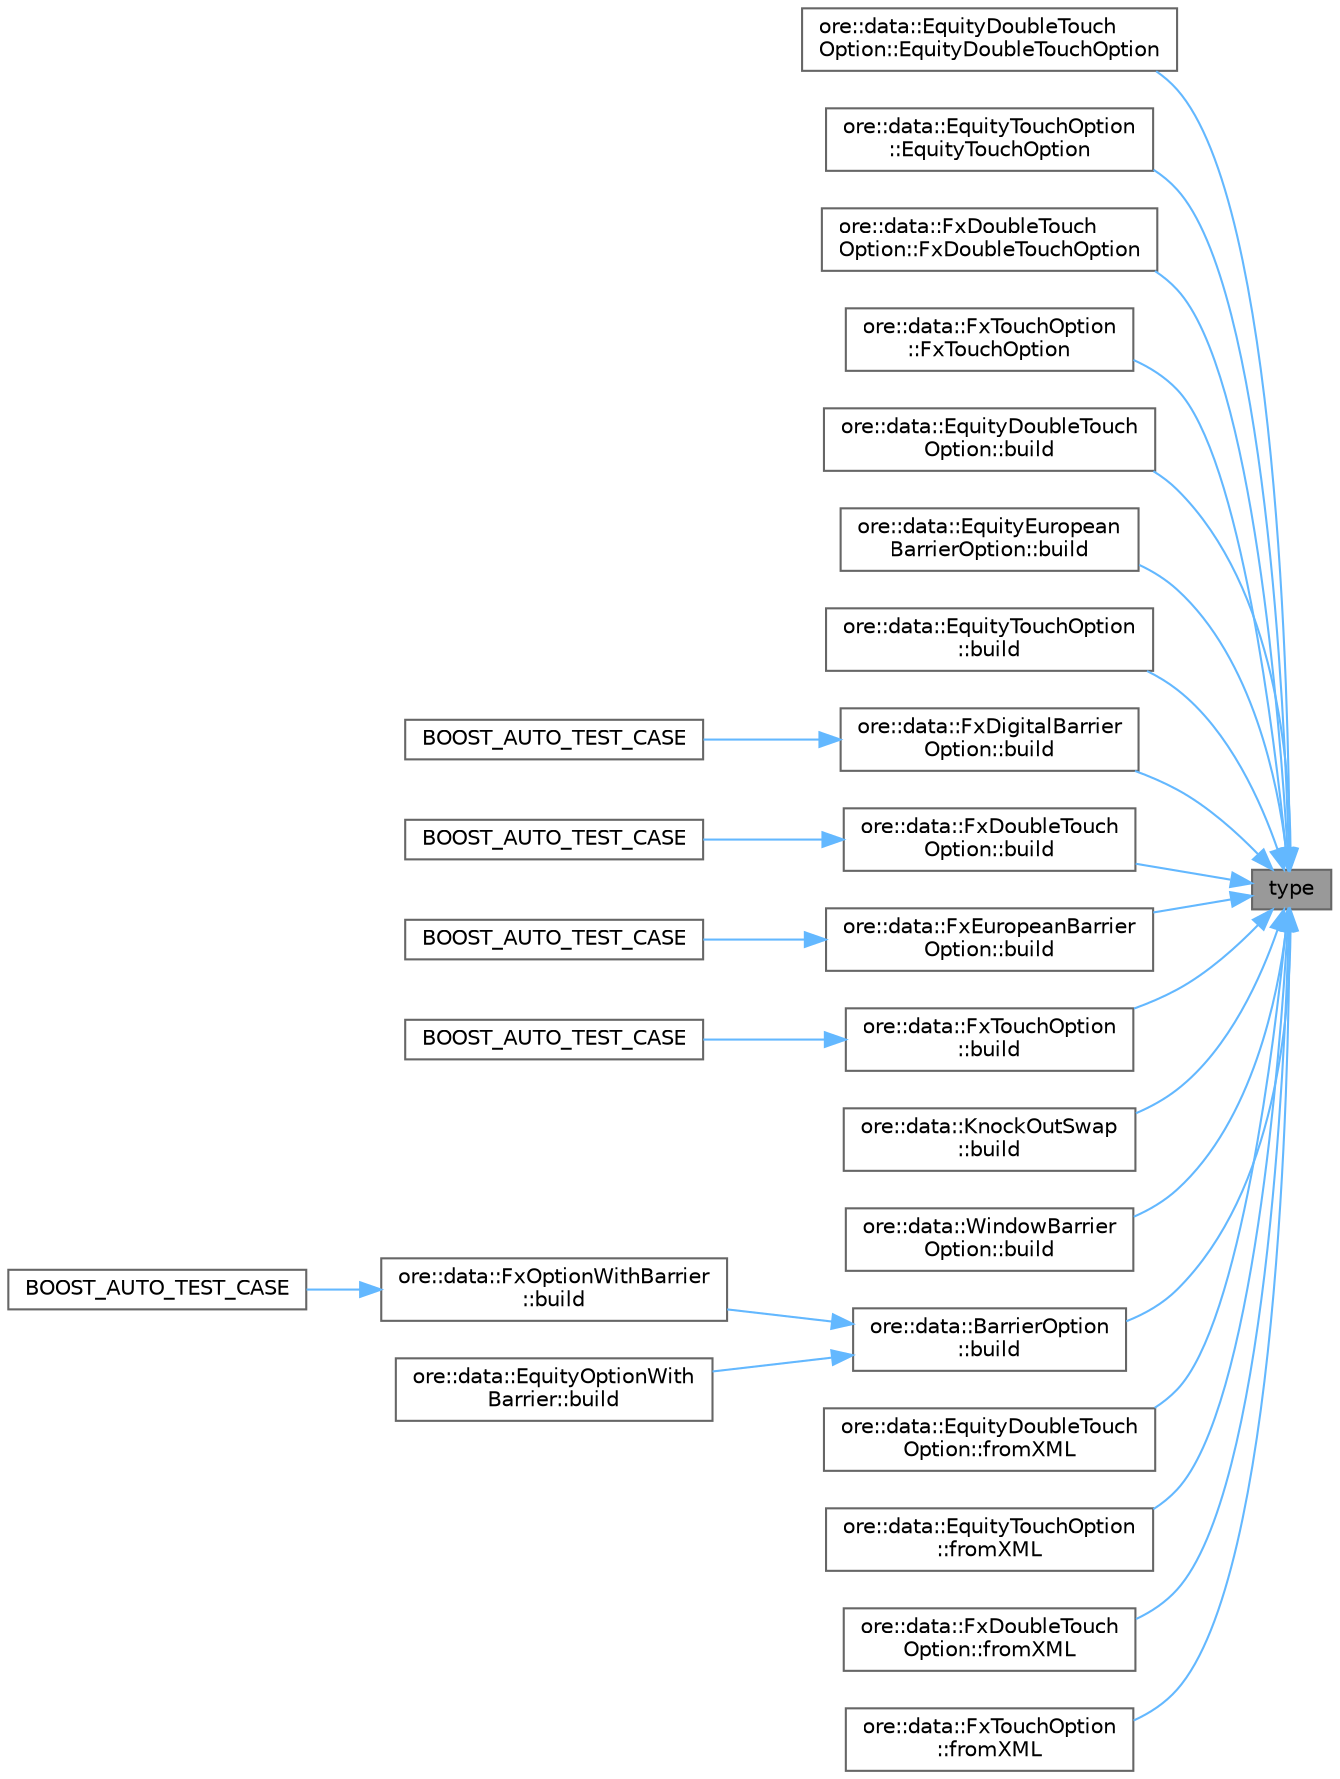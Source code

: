 digraph "type"
{
 // INTERACTIVE_SVG=YES
 // LATEX_PDF_SIZE
  bgcolor="transparent";
  edge [fontname=Helvetica,fontsize=10,labelfontname=Helvetica,labelfontsize=10];
  node [fontname=Helvetica,fontsize=10,shape=box,height=0.2,width=0.4];
  rankdir="RL";
  Node1 [label="type",height=0.2,width=0.4,color="gray40", fillcolor="grey60", style="filled", fontcolor="black",tooltip=" "];
  Node1 -> Node2 [dir="back",color="steelblue1",style="solid"];
  Node2 [label="ore::data::EquityDoubleTouch\lOption::EquityDoubleTouchOption",height=0.2,width=0.4,color="grey40", fillcolor="white", style="filled",URL="$classore_1_1data_1_1_equity_double_touch_option.html#a8ef5a5777a6946006d985bf9743ac1f9",tooltip="Constructor."];
  Node1 -> Node3 [dir="back",color="steelblue1",style="solid"];
  Node3 [label="ore::data::EquityTouchOption\l::EquityTouchOption",height=0.2,width=0.4,color="grey40", fillcolor="white", style="filled",URL="$classore_1_1data_1_1_equity_touch_option.html#a577b2104d20f53b826332d35982b70bf",tooltip="Constructor."];
  Node1 -> Node4 [dir="back",color="steelblue1",style="solid"];
  Node4 [label="ore::data::FxDoubleTouch\lOption::FxDoubleTouchOption",height=0.2,width=0.4,color="grey40", fillcolor="white", style="filled",URL="$classore_1_1data_1_1_fx_double_touch_option.html#a80166e8a113b2d1879b2a77930cde727",tooltip="Constructor."];
  Node1 -> Node5 [dir="back",color="steelblue1",style="solid"];
  Node5 [label="ore::data::FxTouchOption\l::FxTouchOption",height=0.2,width=0.4,color="grey40", fillcolor="white", style="filled",URL="$classore_1_1data_1_1_fx_touch_option.html#a1797e487006e240a516cb7d6acac637c",tooltip="Constructor."];
  Node1 -> Node6 [dir="back",color="steelblue1",style="solid"];
  Node6 [label="ore::data::EquityDoubleTouch\lOption::build",height=0.2,width=0.4,color="grey40", fillcolor="white", style="filled",URL="$classore_1_1data_1_1_equity_double_touch_option.html#af7b69d5b18d278257927e32b10a23ee6",tooltip="Build QuantLib/QuantExt instrument, link pricing engine."];
  Node1 -> Node7 [dir="back",color="steelblue1",style="solid"];
  Node7 [label="ore::data::EquityEuropean\lBarrierOption::build",height=0.2,width=0.4,color="grey40", fillcolor="white", style="filled",URL="$classore_1_1data_1_1_equity_european_barrier_option.html#af7b69d5b18d278257927e32b10a23ee6",tooltip="Build QuantLib/QuantExt instrument, link pricing engine."];
  Node1 -> Node8 [dir="back",color="steelblue1",style="solid"];
  Node8 [label="ore::data::EquityTouchOption\l::build",height=0.2,width=0.4,color="grey40", fillcolor="white", style="filled",URL="$classore_1_1data_1_1_equity_touch_option.html#af7b69d5b18d278257927e32b10a23ee6",tooltip="Build QuantLib/QuantExt instrument, link pricing engine."];
  Node1 -> Node9 [dir="back",color="steelblue1",style="solid"];
  Node9 [label="ore::data::FxDigitalBarrier\lOption::build",height=0.2,width=0.4,color="grey40", fillcolor="white", style="filled",URL="$classore_1_1data_1_1_fx_digital_barrier_option.html#af7b69d5b18d278257927e32b10a23ee6",tooltip="Build QuantLib/QuantExt instrument, link pricing engine."];
  Node9 -> Node10 [dir="back",color="steelblue1",style="solid"];
  Node10 [label="BOOST_AUTO_TEST_CASE",height=0.2,width=0.4,color="grey40", fillcolor="white", style="filled",URL="$fxexotics_8cpp.html#a1bb3d76e35ea3c22bb6f167cc5a2a9fa",tooltip=" "];
  Node1 -> Node11 [dir="back",color="steelblue1",style="solid"];
  Node11 [label="ore::data::FxDoubleTouch\lOption::build",height=0.2,width=0.4,color="grey40", fillcolor="white", style="filled",URL="$classore_1_1data_1_1_fx_double_touch_option.html#af7b69d5b18d278257927e32b10a23ee6",tooltip="Build QuantLib/QuantExt instrument, link pricing engine."];
  Node11 -> Node12 [dir="back",color="steelblue1",style="solid"];
  Node12 [label="BOOST_AUTO_TEST_CASE",height=0.2,width=0.4,color="grey40", fillcolor="white", style="filled",URL="$fxexotics_8cpp.html#a356626221d09fa0287e4f5d1646ca231",tooltip=" "];
  Node1 -> Node13 [dir="back",color="steelblue1",style="solid"];
  Node13 [label="ore::data::FxEuropeanBarrier\lOption::build",height=0.2,width=0.4,color="grey40", fillcolor="white", style="filled",URL="$classore_1_1data_1_1_fx_european_barrier_option.html#af7b69d5b18d278257927e32b10a23ee6",tooltip="Build QuantLib/QuantExt instrument, link pricing engine."];
  Node13 -> Node14 [dir="back",color="steelblue1",style="solid"];
  Node14 [label="BOOST_AUTO_TEST_CASE",height=0.2,width=0.4,color="grey40", fillcolor="white", style="filled",URL="$fxexotics_8cpp.html#acfd93f4169abaf3c0d3541c4a297d9de",tooltip=" "];
  Node1 -> Node15 [dir="back",color="steelblue1",style="solid"];
  Node15 [label="ore::data::FxTouchOption\l::build",height=0.2,width=0.4,color="grey40", fillcolor="white", style="filled",URL="$classore_1_1data_1_1_fx_touch_option.html#af7b69d5b18d278257927e32b10a23ee6",tooltip="Build QuantLib/QuantExt instrument, link pricing engine."];
  Node15 -> Node16 [dir="back",color="steelblue1",style="solid"];
  Node16 [label="BOOST_AUTO_TEST_CASE",height=0.2,width=0.4,color="grey40", fillcolor="white", style="filled",URL="$fxexotics_8cpp.html#a81ded61bff8d1f143845d1a8063ab363",tooltip=" "];
  Node1 -> Node17 [dir="back",color="steelblue1",style="solid"];
  Node17 [label="ore::data::KnockOutSwap\l::build",height=0.2,width=0.4,color="grey40", fillcolor="white", style="filled",URL="$classore_1_1data_1_1_knock_out_swap.html#af7b69d5b18d278257927e32b10a23ee6",tooltip=" "];
  Node1 -> Node18 [dir="back",color="steelblue1",style="solid"];
  Node18 [label="ore::data::WindowBarrier\lOption::build",height=0.2,width=0.4,color="grey40", fillcolor="white", style="filled",URL="$classore_1_1data_1_1_window_barrier_option.html#af7b69d5b18d278257927e32b10a23ee6",tooltip=" "];
  Node1 -> Node19 [dir="back",color="steelblue1",style="solid"];
  Node19 [label="ore::data::BarrierOption\l::build",height=0.2,width=0.4,color="grey40", fillcolor="white", style="filled",URL="$classore_1_1data_1_1_barrier_option.html#ab1db499ff5e65c59fd2009d62276fdaf",tooltip="Build QuantLib/QuantExt instrument, link pricing engine."];
  Node19 -> Node20 [dir="back",color="steelblue1",style="solid"];
  Node20 [label="ore::data::FxOptionWithBarrier\l::build",height=0.2,width=0.4,color="grey40", fillcolor="white", style="filled",URL="$classore_1_1data_1_1_fx_option_with_barrier.html#a023906d726fdb4d1f906576fe597c579",tooltip=" "];
  Node20 -> Node21 [dir="back",color="steelblue1",style="solid"];
  Node21 [label="BOOST_AUTO_TEST_CASE",height=0.2,width=0.4,color="grey40", fillcolor="white", style="filled",URL="$fxexotics_8cpp.html#a97f1cf85be4712888f153506afc004be",tooltip=" "];
  Node19 -> Node22 [dir="back",color="steelblue1",style="solid"];
  Node22 [label="ore::data::EquityOptionWith\lBarrier::build",height=0.2,width=0.4,color="grey40", fillcolor="white", style="filled",URL="$classore_1_1data_1_1_equity_option_with_barrier.html#a023906d726fdb4d1f906576fe597c579",tooltip=" "];
  Node1 -> Node23 [dir="back",color="steelblue1",style="solid"];
  Node23 [label="ore::data::EquityDoubleTouch\lOption::fromXML",height=0.2,width=0.4,color="grey40", fillcolor="white", style="filled",URL="$classore_1_1data_1_1_equity_double_touch_option.html#a7741ae0fc924943de5bfe02928262eb7",tooltip=" "];
  Node1 -> Node24 [dir="back",color="steelblue1",style="solid"];
  Node24 [label="ore::data::EquityTouchOption\l::fromXML",height=0.2,width=0.4,color="grey40", fillcolor="white", style="filled",URL="$classore_1_1data_1_1_equity_touch_option.html#a7741ae0fc924943de5bfe02928262eb7",tooltip=" "];
  Node1 -> Node25 [dir="back",color="steelblue1",style="solid"];
  Node25 [label="ore::data::FxDoubleTouch\lOption::fromXML",height=0.2,width=0.4,color="grey40", fillcolor="white", style="filled",URL="$classore_1_1data_1_1_fx_double_touch_option.html#a7741ae0fc924943de5bfe02928262eb7",tooltip=" "];
  Node1 -> Node26 [dir="back",color="steelblue1",style="solid"];
  Node26 [label="ore::data::FxTouchOption\l::fromXML",height=0.2,width=0.4,color="grey40", fillcolor="white", style="filled",URL="$classore_1_1data_1_1_fx_touch_option.html#a7741ae0fc924943de5bfe02928262eb7",tooltip=" "];
}
